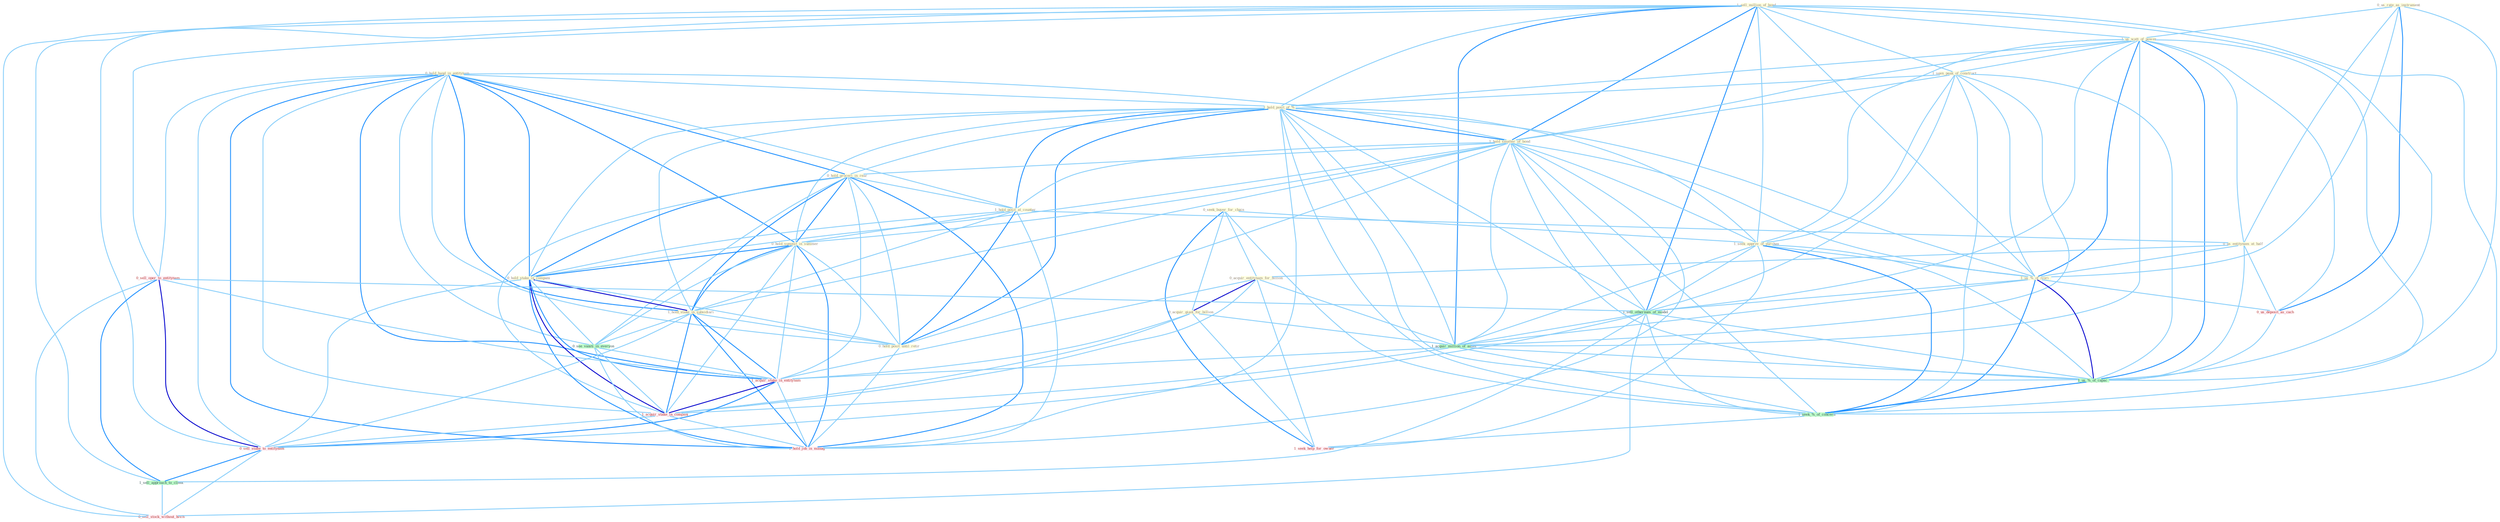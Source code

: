Graph G{ 
    node
    [shape=polygon,style=filled,width=.5,height=.06,color="#BDFCC9",fixedsize=true,fontsize=4,
    fontcolor="#2f4f4f"];
    {node
    [color="#ffffe0", fontcolor="#8b7d6b"] "0_hold_hand_in_entitynam " "0_us_rate_as_instrument " "1_sell_million_of_bond " "1_us_watt_of_power " "1_seen_peak_of_construct " "1_hold_posit_of_% " "1_hold_smatter_of_bond " "0_seek_buyer_for_chain " "0_hold_groceri_in_rear " "1_hold_posit_at_counter " "1_seek_approv_of_purchas " "0_us_entitynam_at_half " "0_hold_summit_in_summer " "0_acquir_entitynam_for_billion " "1_us_%_of_ivori " "0_hold_stake_in_compani " "1_hold_stake_in_subsidiari " "0_hold_posit_until_retir " "0_acquir_giant_for_billion "}
{node [color="#fff0f5", fontcolor="#b22222"] "0_sell_oper_to_entitynam " "0_us_deposit_as_cach " "1_acquir_stake_in_entitynam " "1_acquir_stake_in_compani " "0_sell_stake_to_entitynam " "1_hold_job_in_manag " "0_sell_stock_without_hitch " "1_seek_help_for_owner "}
edge [color="#B0E2FF"];

	"0_hold_hand_in_entitynam " -- "1_hold_posit_of_% " [w="1", color="#87cefa" ];
	"0_hold_hand_in_entitynam " -- "1_hold_smatter_of_bond " [w="1", color="#87cefa" ];
	"0_hold_hand_in_entitynam " -- "0_hold_groceri_in_rear " [w="2", color="#1e90ff" , len=0.8];
	"0_hold_hand_in_entitynam " -- "1_hold_posit_at_counter " [w="1", color="#87cefa" ];
	"0_hold_hand_in_entitynam " -- "0_hold_summit_in_summer " [w="2", color="#1e90ff" , len=0.8];
	"0_hold_hand_in_entitynam " -- "0_hold_stake_in_compani " [w="2", color="#1e90ff" , len=0.8];
	"0_hold_hand_in_entitynam " -- "1_hold_stake_in_subsidiari " [w="2", color="#1e90ff" , len=0.8];
	"0_hold_hand_in_entitynam " -- "0_hold_posit_until_retir " [w="1", color="#87cefa" ];
	"0_hold_hand_in_entitynam " -- "0_sell_oper_to_entitynam " [w="1", color="#87cefa" ];
	"0_hold_hand_in_entitynam " -- "0_see_vaniti_in_everyon " [w="1", color="#87cefa" ];
	"0_hold_hand_in_entitynam " -- "1_acquir_stake_in_entitynam " [w="2", color="#1e90ff" , len=0.8];
	"0_hold_hand_in_entitynam " -- "1_acquir_stake_in_compani " [w="1", color="#87cefa" ];
	"0_hold_hand_in_entitynam " -- "0_sell_stake_to_entitynam " [w="1", color="#87cefa" ];
	"0_hold_hand_in_entitynam " -- "1_hold_job_in_manag " [w="2", color="#1e90ff" , len=0.8];
	"0_us_rate_as_instrument " -- "1_us_watt_of_power " [w="1", color="#87cefa" ];
	"0_us_rate_as_instrument " -- "0_us_entitynam_at_half " [w="1", color="#87cefa" ];
	"0_us_rate_as_instrument " -- "1_us_%_of_ivori " [w="1", color="#87cefa" ];
	"0_us_rate_as_instrument " -- "0_us_deposit_as_cach " [w="2", color="#1e90ff" , len=0.8];
	"0_us_rate_as_instrument " -- "1_us_%_of_capac " [w="1", color="#87cefa" ];
	"1_sell_million_of_bond " -- "1_us_watt_of_power " [w="1", color="#87cefa" ];
	"1_sell_million_of_bond " -- "1_seen_peak_of_construct " [w="1", color="#87cefa" ];
	"1_sell_million_of_bond " -- "1_hold_posit_of_% " [w="1", color="#87cefa" ];
	"1_sell_million_of_bond " -- "1_hold_smatter_of_bond " [w="2", color="#1e90ff" , len=0.8];
	"1_sell_million_of_bond " -- "1_seek_approv_of_purchas " [w="1", color="#87cefa" ];
	"1_sell_million_of_bond " -- "1_us_%_of_ivori " [w="1", color="#87cefa" ];
	"1_sell_million_of_bond " -- "0_sell_oper_to_entitynam " [w="1", color="#87cefa" ];
	"1_sell_million_of_bond " -- "1_sell_othernum_of_model " [w="2", color="#1e90ff" , len=0.8];
	"1_sell_million_of_bond " -- "1_acquir_million_of_asset " [w="2", color="#1e90ff" , len=0.8];
	"1_sell_million_of_bond " -- "0_sell_stake_to_entitynam " [w="1", color="#87cefa" ];
	"1_sell_million_of_bond " -- "1_us_%_of_capac " [w="1", color="#87cefa" ];
	"1_sell_million_of_bond " -- "1_sell_approach_to_client " [w="1", color="#87cefa" ];
	"1_sell_million_of_bond " -- "0_sell_stock_without_hitch " [w="1", color="#87cefa" ];
	"1_sell_million_of_bond " -- "1_seek_%_of_concern " [w="1", color="#87cefa" ];
	"1_us_watt_of_power " -- "1_seen_peak_of_construct " [w="1", color="#87cefa" ];
	"1_us_watt_of_power " -- "1_hold_posit_of_% " [w="1", color="#87cefa" ];
	"1_us_watt_of_power " -- "1_hold_smatter_of_bond " [w="1", color="#87cefa" ];
	"1_us_watt_of_power " -- "1_seek_approv_of_purchas " [w="1", color="#87cefa" ];
	"1_us_watt_of_power " -- "0_us_entitynam_at_half " [w="1", color="#87cefa" ];
	"1_us_watt_of_power " -- "1_us_%_of_ivori " [w="2", color="#1e90ff" , len=0.8];
	"1_us_watt_of_power " -- "1_sell_othernum_of_model " [w="1", color="#87cefa" ];
	"1_us_watt_of_power " -- "1_acquir_million_of_asset " [w="1", color="#87cefa" ];
	"1_us_watt_of_power " -- "0_us_deposit_as_cach " [w="1", color="#87cefa" ];
	"1_us_watt_of_power " -- "1_us_%_of_capac " [w="2", color="#1e90ff" , len=0.8];
	"1_us_watt_of_power " -- "1_seek_%_of_concern " [w="1", color="#87cefa" ];
	"1_seen_peak_of_construct " -- "1_hold_posit_of_% " [w="1", color="#87cefa" ];
	"1_seen_peak_of_construct " -- "1_hold_smatter_of_bond " [w="1", color="#87cefa" ];
	"1_seen_peak_of_construct " -- "1_seek_approv_of_purchas " [w="1", color="#87cefa" ];
	"1_seen_peak_of_construct " -- "1_us_%_of_ivori " [w="1", color="#87cefa" ];
	"1_seen_peak_of_construct " -- "1_sell_othernum_of_model " [w="1", color="#87cefa" ];
	"1_seen_peak_of_construct " -- "1_acquir_million_of_asset " [w="1", color="#87cefa" ];
	"1_seen_peak_of_construct " -- "1_us_%_of_capac " [w="1", color="#87cefa" ];
	"1_seen_peak_of_construct " -- "1_seek_%_of_concern " [w="1", color="#87cefa" ];
	"1_hold_posit_of_% " -- "1_hold_smatter_of_bond " [w="2", color="#1e90ff" , len=0.8];
	"1_hold_posit_of_% " -- "0_hold_groceri_in_rear " [w="1", color="#87cefa" ];
	"1_hold_posit_of_% " -- "1_hold_posit_at_counter " [w="2", color="#1e90ff" , len=0.8];
	"1_hold_posit_of_% " -- "1_seek_approv_of_purchas " [w="1", color="#87cefa" ];
	"1_hold_posit_of_% " -- "0_hold_summit_in_summer " [w="1", color="#87cefa" ];
	"1_hold_posit_of_% " -- "1_us_%_of_ivori " [w="1", color="#87cefa" ];
	"1_hold_posit_of_% " -- "0_hold_stake_in_compani " [w="1", color="#87cefa" ];
	"1_hold_posit_of_% " -- "1_hold_stake_in_subsidiari " [w="1", color="#87cefa" ];
	"1_hold_posit_of_% " -- "0_hold_posit_until_retir " [w="2", color="#1e90ff" , len=0.8];
	"1_hold_posit_of_% " -- "1_sell_othernum_of_model " [w="1", color="#87cefa" ];
	"1_hold_posit_of_% " -- "1_acquir_million_of_asset " [w="1", color="#87cefa" ];
	"1_hold_posit_of_% " -- "1_us_%_of_capac " [w="1", color="#87cefa" ];
	"1_hold_posit_of_% " -- "1_hold_job_in_manag " [w="1", color="#87cefa" ];
	"1_hold_posit_of_% " -- "1_seek_%_of_concern " [w="1", color="#87cefa" ];
	"1_hold_smatter_of_bond " -- "0_hold_groceri_in_rear " [w="1", color="#87cefa" ];
	"1_hold_smatter_of_bond " -- "1_hold_posit_at_counter " [w="1", color="#87cefa" ];
	"1_hold_smatter_of_bond " -- "1_seek_approv_of_purchas " [w="1", color="#87cefa" ];
	"1_hold_smatter_of_bond " -- "0_hold_summit_in_summer " [w="1", color="#87cefa" ];
	"1_hold_smatter_of_bond " -- "1_us_%_of_ivori " [w="1", color="#87cefa" ];
	"1_hold_smatter_of_bond " -- "0_hold_stake_in_compani " [w="1", color="#87cefa" ];
	"1_hold_smatter_of_bond " -- "1_hold_stake_in_subsidiari " [w="1", color="#87cefa" ];
	"1_hold_smatter_of_bond " -- "0_hold_posit_until_retir " [w="1", color="#87cefa" ];
	"1_hold_smatter_of_bond " -- "1_sell_othernum_of_model " [w="1", color="#87cefa" ];
	"1_hold_smatter_of_bond " -- "1_acquir_million_of_asset " [w="1", color="#87cefa" ];
	"1_hold_smatter_of_bond " -- "1_us_%_of_capac " [w="1", color="#87cefa" ];
	"1_hold_smatter_of_bond " -- "1_hold_job_in_manag " [w="1", color="#87cefa" ];
	"1_hold_smatter_of_bond " -- "1_seek_%_of_concern " [w="1", color="#87cefa" ];
	"0_seek_buyer_for_chain " -- "1_seek_approv_of_purchas " [w="1", color="#87cefa" ];
	"0_seek_buyer_for_chain " -- "0_acquir_entitynam_for_billion " [w="1", color="#87cefa" ];
	"0_seek_buyer_for_chain " -- "0_acquir_giant_for_billion " [w="1", color="#87cefa" ];
	"0_seek_buyer_for_chain " -- "1_seek_%_of_concern " [w="1", color="#87cefa" ];
	"0_seek_buyer_for_chain " -- "1_seek_help_for_owner " [w="2", color="#1e90ff" , len=0.8];
	"0_hold_groceri_in_rear " -- "1_hold_posit_at_counter " [w="1", color="#87cefa" ];
	"0_hold_groceri_in_rear " -- "0_hold_summit_in_summer " [w="2", color="#1e90ff" , len=0.8];
	"0_hold_groceri_in_rear " -- "0_hold_stake_in_compani " [w="2", color="#1e90ff" , len=0.8];
	"0_hold_groceri_in_rear " -- "1_hold_stake_in_subsidiari " [w="2", color="#1e90ff" , len=0.8];
	"0_hold_groceri_in_rear " -- "0_hold_posit_until_retir " [w="1", color="#87cefa" ];
	"0_hold_groceri_in_rear " -- "0_see_vaniti_in_everyon " [w="1", color="#87cefa" ];
	"0_hold_groceri_in_rear " -- "1_acquir_stake_in_entitynam " [w="1", color="#87cefa" ];
	"0_hold_groceri_in_rear " -- "1_acquir_stake_in_compani " [w="1", color="#87cefa" ];
	"0_hold_groceri_in_rear " -- "1_hold_job_in_manag " [w="2", color="#1e90ff" , len=0.8];
	"1_hold_posit_at_counter " -- "0_us_entitynam_at_half " [w="1", color="#87cefa" ];
	"1_hold_posit_at_counter " -- "0_hold_summit_in_summer " [w="1", color="#87cefa" ];
	"1_hold_posit_at_counter " -- "0_hold_stake_in_compani " [w="1", color="#87cefa" ];
	"1_hold_posit_at_counter " -- "1_hold_stake_in_subsidiari " [w="1", color="#87cefa" ];
	"1_hold_posit_at_counter " -- "0_hold_posit_until_retir " [w="2", color="#1e90ff" , len=0.8];
	"1_hold_posit_at_counter " -- "1_hold_job_in_manag " [w="1", color="#87cefa" ];
	"1_seek_approv_of_purchas " -- "1_us_%_of_ivori " [w="1", color="#87cefa" ];
	"1_seek_approv_of_purchas " -- "1_sell_othernum_of_model " [w="1", color="#87cefa" ];
	"1_seek_approv_of_purchas " -- "1_acquir_million_of_asset " [w="1", color="#87cefa" ];
	"1_seek_approv_of_purchas " -- "1_us_%_of_capac " [w="1", color="#87cefa" ];
	"1_seek_approv_of_purchas " -- "1_seek_%_of_concern " [w="2", color="#1e90ff" , len=0.8];
	"1_seek_approv_of_purchas " -- "1_seek_help_for_owner " [w="1", color="#87cefa" ];
	"0_us_entitynam_at_half " -- "0_acquir_entitynam_for_billion " [w="1", color="#87cefa" ];
	"0_us_entitynam_at_half " -- "1_us_%_of_ivori " [w="1", color="#87cefa" ];
	"0_us_entitynam_at_half " -- "0_us_deposit_as_cach " [w="1", color="#87cefa" ];
	"0_us_entitynam_at_half " -- "1_us_%_of_capac " [w="1", color="#87cefa" ];
	"0_hold_summit_in_summer " -- "0_hold_stake_in_compani " [w="2", color="#1e90ff" , len=0.8];
	"0_hold_summit_in_summer " -- "1_hold_stake_in_subsidiari " [w="2", color="#1e90ff" , len=0.8];
	"0_hold_summit_in_summer " -- "0_hold_posit_until_retir " [w="1", color="#87cefa" ];
	"0_hold_summit_in_summer " -- "0_see_vaniti_in_everyon " [w="1", color="#87cefa" ];
	"0_hold_summit_in_summer " -- "1_acquir_stake_in_entitynam " [w="1", color="#87cefa" ];
	"0_hold_summit_in_summer " -- "1_acquir_stake_in_compani " [w="1", color="#87cefa" ];
	"0_hold_summit_in_summer " -- "1_hold_job_in_manag " [w="2", color="#1e90ff" , len=0.8];
	"0_acquir_entitynam_for_billion " -- "0_acquir_giant_for_billion " [w="3", color="#0000cd" , len=0.6];
	"0_acquir_entitynam_for_billion " -- "1_acquir_million_of_asset " [w="1", color="#87cefa" ];
	"0_acquir_entitynam_for_billion " -- "1_acquir_stake_in_entitynam " [w="1", color="#87cefa" ];
	"0_acquir_entitynam_for_billion " -- "1_acquir_stake_in_compani " [w="1", color="#87cefa" ];
	"0_acquir_entitynam_for_billion " -- "1_seek_help_for_owner " [w="1", color="#87cefa" ];
	"1_us_%_of_ivori " -- "1_sell_othernum_of_model " [w="1", color="#87cefa" ];
	"1_us_%_of_ivori " -- "1_acquir_million_of_asset " [w="1", color="#87cefa" ];
	"1_us_%_of_ivori " -- "0_us_deposit_as_cach " [w="1", color="#87cefa" ];
	"1_us_%_of_ivori " -- "1_us_%_of_capac " [w="3", color="#0000cd" , len=0.6];
	"1_us_%_of_ivori " -- "1_seek_%_of_concern " [w="2", color="#1e90ff" , len=0.8];
	"0_hold_stake_in_compani " -- "1_hold_stake_in_subsidiari " [w="3", color="#0000cd" , len=0.6];
	"0_hold_stake_in_compani " -- "0_hold_posit_until_retir " [w="1", color="#87cefa" ];
	"0_hold_stake_in_compani " -- "0_see_vaniti_in_everyon " [w="1", color="#87cefa" ];
	"0_hold_stake_in_compani " -- "1_acquir_stake_in_entitynam " [w="2", color="#1e90ff" , len=0.8];
	"0_hold_stake_in_compani " -- "1_acquir_stake_in_compani " [w="3", color="#0000cd" , len=0.6];
	"0_hold_stake_in_compani " -- "0_sell_stake_to_entitynam " [w="1", color="#87cefa" ];
	"0_hold_stake_in_compani " -- "1_hold_job_in_manag " [w="2", color="#1e90ff" , len=0.8];
	"1_hold_stake_in_subsidiari " -- "0_hold_posit_until_retir " [w="1", color="#87cefa" ];
	"1_hold_stake_in_subsidiari " -- "0_see_vaniti_in_everyon " [w="1", color="#87cefa" ];
	"1_hold_stake_in_subsidiari " -- "1_acquir_stake_in_entitynam " [w="2", color="#1e90ff" , len=0.8];
	"1_hold_stake_in_subsidiari " -- "1_acquir_stake_in_compani " [w="2", color="#1e90ff" , len=0.8];
	"1_hold_stake_in_subsidiari " -- "0_sell_stake_to_entitynam " [w="1", color="#87cefa" ];
	"1_hold_stake_in_subsidiari " -- "1_hold_job_in_manag " [w="2", color="#1e90ff" , len=0.8];
	"0_hold_posit_until_retir " -- "1_hold_job_in_manag " [w="1", color="#87cefa" ];
	"0_acquir_giant_for_billion " -- "1_acquir_million_of_asset " [w="1", color="#87cefa" ];
	"0_acquir_giant_for_billion " -- "1_acquir_stake_in_entitynam " [w="1", color="#87cefa" ];
	"0_acquir_giant_for_billion " -- "1_acquir_stake_in_compani " [w="1", color="#87cefa" ];
	"0_acquir_giant_for_billion " -- "1_seek_help_for_owner " [w="1", color="#87cefa" ];
	"0_sell_oper_to_entitynam " -- "1_sell_othernum_of_model " [w="1", color="#87cefa" ];
	"0_sell_oper_to_entitynam " -- "1_acquir_stake_in_entitynam " [w="1", color="#87cefa" ];
	"0_sell_oper_to_entitynam " -- "0_sell_stake_to_entitynam " [w="3", color="#0000cd" , len=0.6];
	"0_sell_oper_to_entitynam " -- "1_sell_approach_to_client " [w="2", color="#1e90ff" , len=0.8];
	"0_sell_oper_to_entitynam " -- "0_sell_stock_without_hitch " [w="1", color="#87cefa" ];
	"1_sell_othernum_of_model " -- "1_acquir_million_of_asset " [w="1", color="#87cefa" ];
	"1_sell_othernum_of_model " -- "0_sell_stake_to_entitynam " [w="1", color="#87cefa" ];
	"1_sell_othernum_of_model " -- "1_us_%_of_capac " [w="1", color="#87cefa" ];
	"1_sell_othernum_of_model " -- "1_sell_approach_to_client " [w="1", color="#87cefa" ];
	"1_sell_othernum_of_model " -- "0_sell_stock_without_hitch " [w="1", color="#87cefa" ];
	"1_sell_othernum_of_model " -- "1_seek_%_of_concern " [w="1", color="#87cefa" ];
	"0_see_vaniti_in_everyon " -- "1_acquir_stake_in_entitynam " [w="1", color="#87cefa" ];
	"0_see_vaniti_in_everyon " -- "1_acquir_stake_in_compani " [w="1", color="#87cefa" ];
	"0_see_vaniti_in_everyon " -- "1_hold_job_in_manag " [w="1", color="#87cefa" ];
	"1_acquir_million_of_asset " -- "1_acquir_stake_in_entitynam " [w="1", color="#87cefa" ];
	"1_acquir_million_of_asset " -- "1_acquir_stake_in_compani " [w="1", color="#87cefa" ];
	"1_acquir_million_of_asset " -- "1_us_%_of_capac " [w="1", color="#87cefa" ];
	"1_acquir_million_of_asset " -- "1_seek_%_of_concern " [w="1", color="#87cefa" ];
	"0_us_deposit_as_cach " -- "1_us_%_of_capac " [w="1", color="#87cefa" ];
	"1_acquir_stake_in_entitynam " -- "1_acquir_stake_in_compani " [w="3", color="#0000cd" , len=0.6];
	"1_acquir_stake_in_entitynam " -- "0_sell_stake_to_entitynam " [w="2", color="#1e90ff" , len=0.8];
	"1_acquir_stake_in_entitynam " -- "1_hold_job_in_manag " [w="1", color="#87cefa" ];
	"1_acquir_stake_in_compani " -- "0_sell_stake_to_entitynam " [w="1", color="#87cefa" ];
	"1_acquir_stake_in_compani " -- "1_hold_job_in_manag " [w="1", color="#87cefa" ];
	"0_sell_stake_to_entitynam " -- "1_sell_approach_to_client " [w="2", color="#1e90ff" , len=0.8];
	"0_sell_stake_to_entitynam " -- "0_sell_stock_without_hitch " [w="1", color="#87cefa" ];
	"1_us_%_of_capac " -- "1_seek_%_of_concern " [w="2", color="#1e90ff" , len=0.8];
	"1_sell_approach_to_client " -- "0_sell_stock_without_hitch " [w="1", color="#87cefa" ];
	"1_seek_%_of_concern " -- "1_seek_help_for_owner " [w="1", color="#87cefa" ];
}